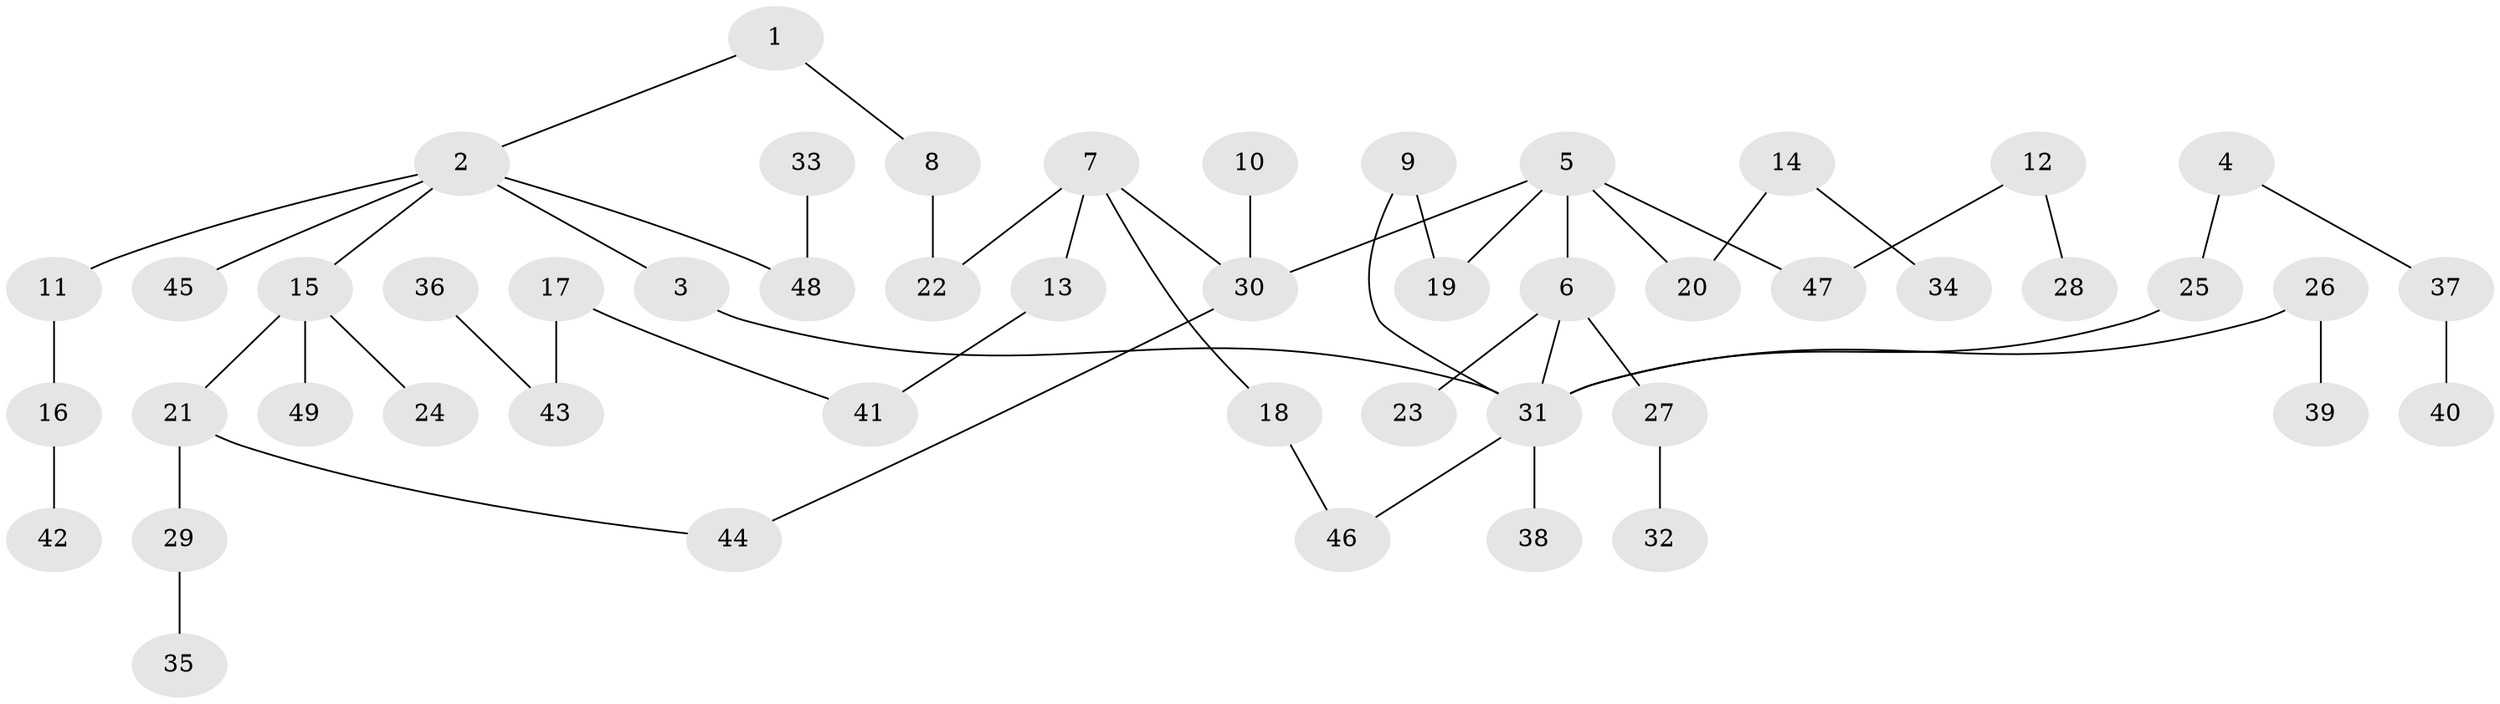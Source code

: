// original degree distribution, {2: 0.2608695652173913, 6: 0.014492753623188406, 8: 0.014492753623188406, 3: 0.18840579710144928, 5: 0.057971014492753624, 1: 0.4492753623188406, 4: 0.014492753623188406}
// Generated by graph-tools (version 1.1) at 2025/36/03/04/25 23:36:10]
// undirected, 49 vertices, 52 edges
graph export_dot {
  node [color=gray90,style=filled];
  1;
  2;
  3;
  4;
  5;
  6;
  7;
  8;
  9;
  10;
  11;
  12;
  13;
  14;
  15;
  16;
  17;
  18;
  19;
  20;
  21;
  22;
  23;
  24;
  25;
  26;
  27;
  28;
  29;
  30;
  31;
  32;
  33;
  34;
  35;
  36;
  37;
  38;
  39;
  40;
  41;
  42;
  43;
  44;
  45;
  46;
  47;
  48;
  49;
  1 -- 2 [weight=1.0];
  1 -- 8 [weight=1.0];
  2 -- 3 [weight=1.0];
  2 -- 11 [weight=1.0];
  2 -- 15 [weight=1.0];
  2 -- 45 [weight=1.0];
  2 -- 48 [weight=1.0];
  3 -- 31 [weight=1.0];
  4 -- 25 [weight=1.0];
  4 -- 37 [weight=1.0];
  5 -- 6 [weight=1.0];
  5 -- 19 [weight=1.0];
  5 -- 20 [weight=1.0];
  5 -- 30 [weight=1.0];
  5 -- 47 [weight=1.0];
  6 -- 23 [weight=1.0];
  6 -- 27 [weight=1.0];
  6 -- 31 [weight=1.0];
  7 -- 13 [weight=1.0];
  7 -- 18 [weight=1.0];
  7 -- 22 [weight=1.0];
  7 -- 30 [weight=1.0];
  8 -- 22 [weight=1.0];
  9 -- 19 [weight=1.0];
  9 -- 31 [weight=1.0];
  10 -- 30 [weight=1.0];
  11 -- 16 [weight=1.0];
  12 -- 28 [weight=1.0];
  12 -- 47 [weight=1.0];
  13 -- 41 [weight=1.0];
  14 -- 20 [weight=1.0];
  14 -- 34 [weight=1.0];
  15 -- 21 [weight=1.0];
  15 -- 24 [weight=1.0];
  15 -- 49 [weight=1.0];
  16 -- 42 [weight=1.0];
  17 -- 41 [weight=1.0];
  17 -- 43 [weight=1.0];
  18 -- 46 [weight=1.0];
  21 -- 29 [weight=1.0];
  21 -- 44 [weight=1.0];
  25 -- 31 [weight=1.0];
  26 -- 31 [weight=1.0];
  26 -- 39 [weight=1.0];
  27 -- 32 [weight=1.0];
  29 -- 35 [weight=1.0];
  30 -- 44 [weight=1.0];
  31 -- 38 [weight=1.0];
  31 -- 46 [weight=1.0];
  33 -- 48 [weight=1.0];
  36 -- 43 [weight=1.0];
  37 -- 40 [weight=1.0];
}
